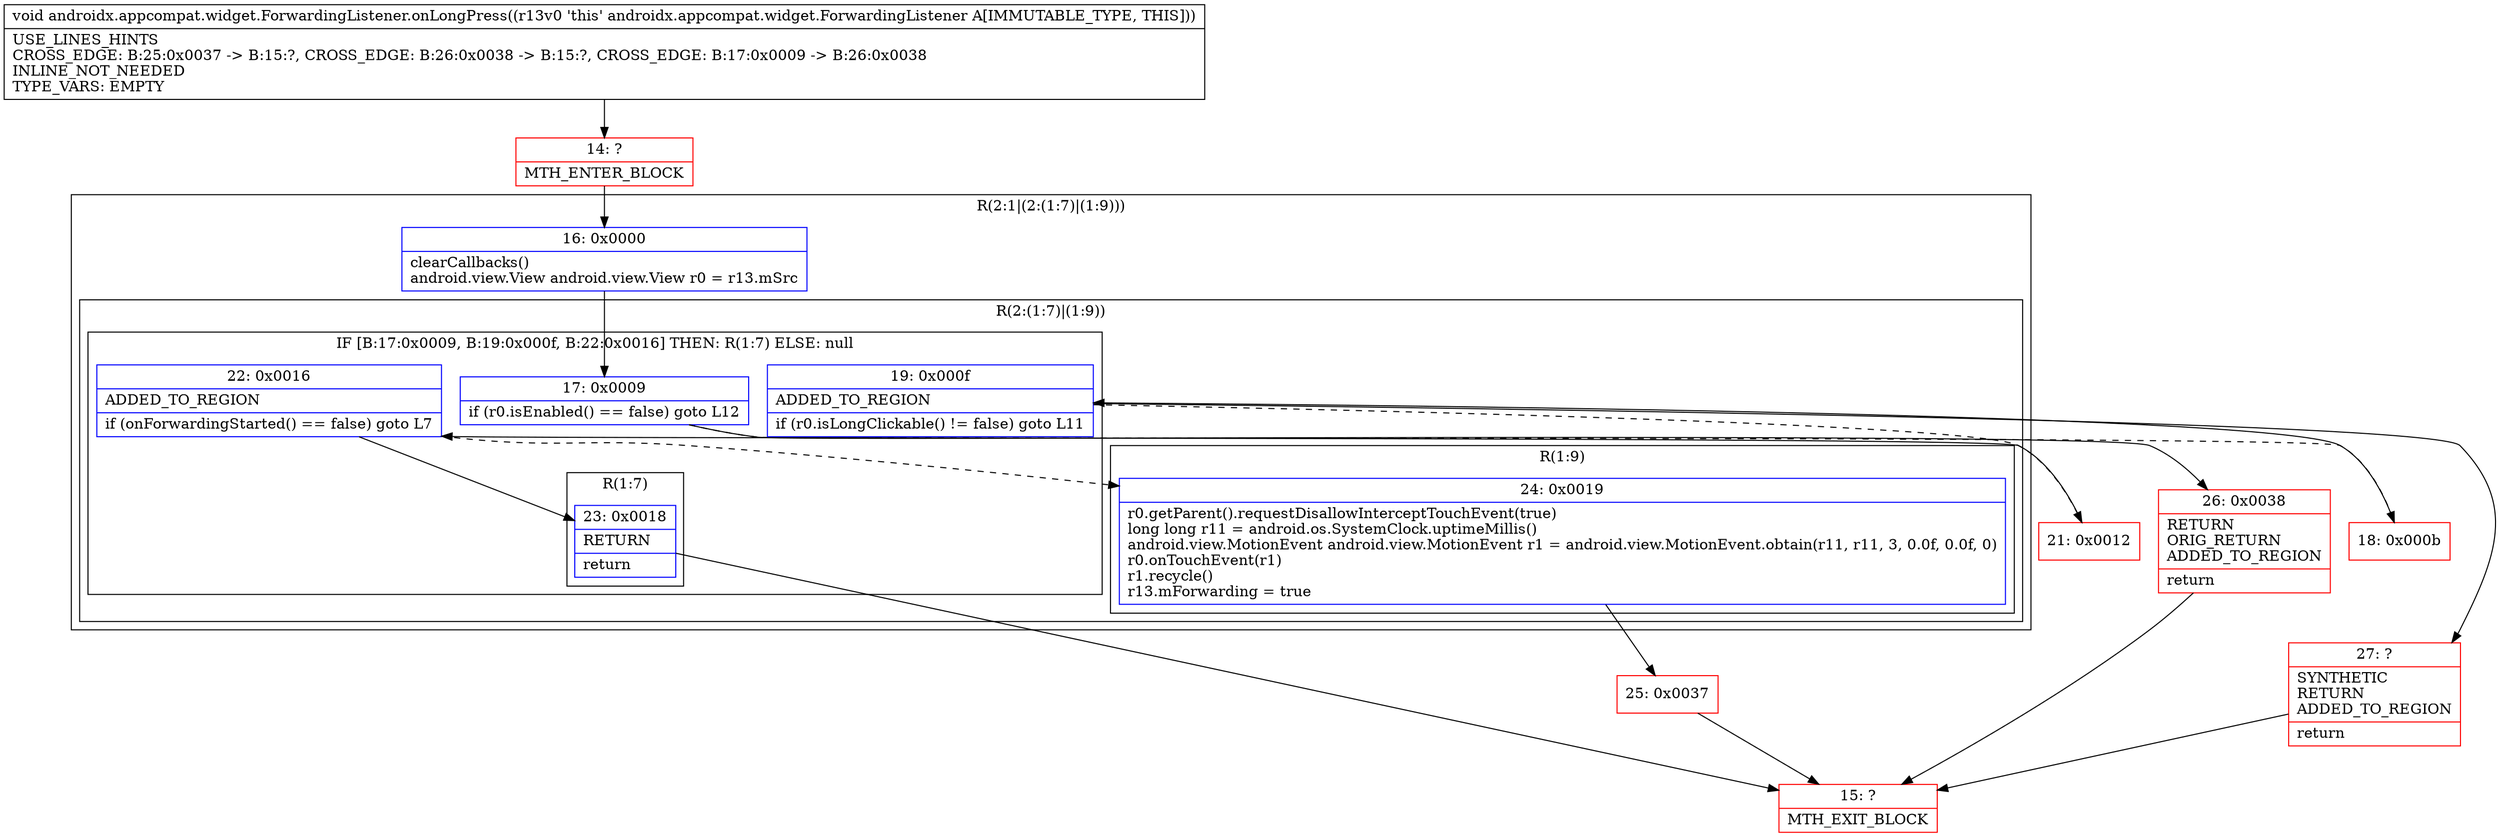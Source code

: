 digraph "CFG forandroidx.appcompat.widget.ForwardingListener.onLongPress()V" {
subgraph cluster_Region_819087522 {
label = "R(2:1|(2:(1:7)|(1:9)))";
node [shape=record,color=blue];
Node_16 [shape=record,label="{16\:\ 0x0000|clearCallbacks()\landroid.view.View android.view.View r0 = r13.mSrc\l}"];
subgraph cluster_Region_1051699636 {
label = "R(2:(1:7)|(1:9))";
node [shape=record,color=blue];
subgraph cluster_IfRegion_51884983 {
label = "IF [B:17:0x0009, B:19:0x000f, B:22:0x0016] THEN: R(1:7) ELSE: null";
node [shape=record,color=blue];
Node_17 [shape=record,label="{17\:\ 0x0009|if (r0.isEnabled() == false) goto L12\l}"];
Node_19 [shape=record,label="{19\:\ 0x000f|ADDED_TO_REGION\l|if (r0.isLongClickable() != false) goto L11\l}"];
Node_22 [shape=record,label="{22\:\ 0x0016|ADDED_TO_REGION\l|if (onForwardingStarted() == false) goto L7\l}"];
subgraph cluster_Region_196519268 {
label = "R(1:7)";
node [shape=record,color=blue];
Node_23 [shape=record,label="{23\:\ 0x0018|RETURN\l|return\l}"];
}
}
subgraph cluster_Region_1686699484 {
label = "R(1:9)";
node [shape=record,color=blue];
Node_24 [shape=record,label="{24\:\ 0x0019|r0.getParent().requestDisallowInterceptTouchEvent(true)\llong long r11 = android.os.SystemClock.uptimeMillis()\landroid.view.MotionEvent android.view.MotionEvent r1 = android.view.MotionEvent.obtain(r11, r11, 3, 0.0f, 0.0f, 0)\lr0.onTouchEvent(r1)\lr1.recycle()\lr13.mForwarding = true\l}"];
}
}
}
Node_14 [shape=record,color=red,label="{14\:\ ?|MTH_ENTER_BLOCK\l}"];
Node_18 [shape=record,color=red,label="{18\:\ 0x000b}"];
Node_21 [shape=record,color=red,label="{21\:\ 0x0012}"];
Node_15 [shape=record,color=red,label="{15\:\ ?|MTH_EXIT_BLOCK\l}"];
Node_25 [shape=record,color=red,label="{25\:\ 0x0037}"];
Node_27 [shape=record,color=red,label="{27\:\ ?|SYNTHETIC\lRETURN\lADDED_TO_REGION\l|return\l}"];
Node_26 [shape=record,color=red,label="{26\:\ 0x0038|RETURN\lORIG_RETURN\lADDED_TO_REGION\l|return\l}"];
MethodNode[shape=record,label="{void androidx.appcompat.widget.ForwardingListener.onLongPress((r13v0 'this' androidx.appcompat.widget.ForwardingListener A[IMMUTABLE_TYPE, THIS]))  | USE_LINES_HINTS\lCROSS_EDGE: B:25:0x0037 \-\> B:15:?, CROSS_EDGE: B:26:0x0038 \-\> B:15:?, CROSS_EDGE: B:17:0x0009 \-\> B:26:0x0038\lINLINE_NOT_NEEDED\lTYPE_VARS: EMPTY\l}"];
MethodNode -> Node_14;Node_16 -> Node_17;
Node_17 -> Node_18[style=dashed];
Node_17 -> Node_26;
Node_19 -> Node_21[style=dashed];
Node_19 -> Node_27;
Node_22 -> Node_23;
Node_22 -> Node_24[style=dashed];
Node_23 -> Node_15;
Node_24 -> Node_25;
Node_14 -> Node_16;
Node_18 -> Node_19;
Node_21 -> Node_22;
Node_25 -> Node_15;
Node_27 -> Node_15;
Node_26 -> Node_15;
}

